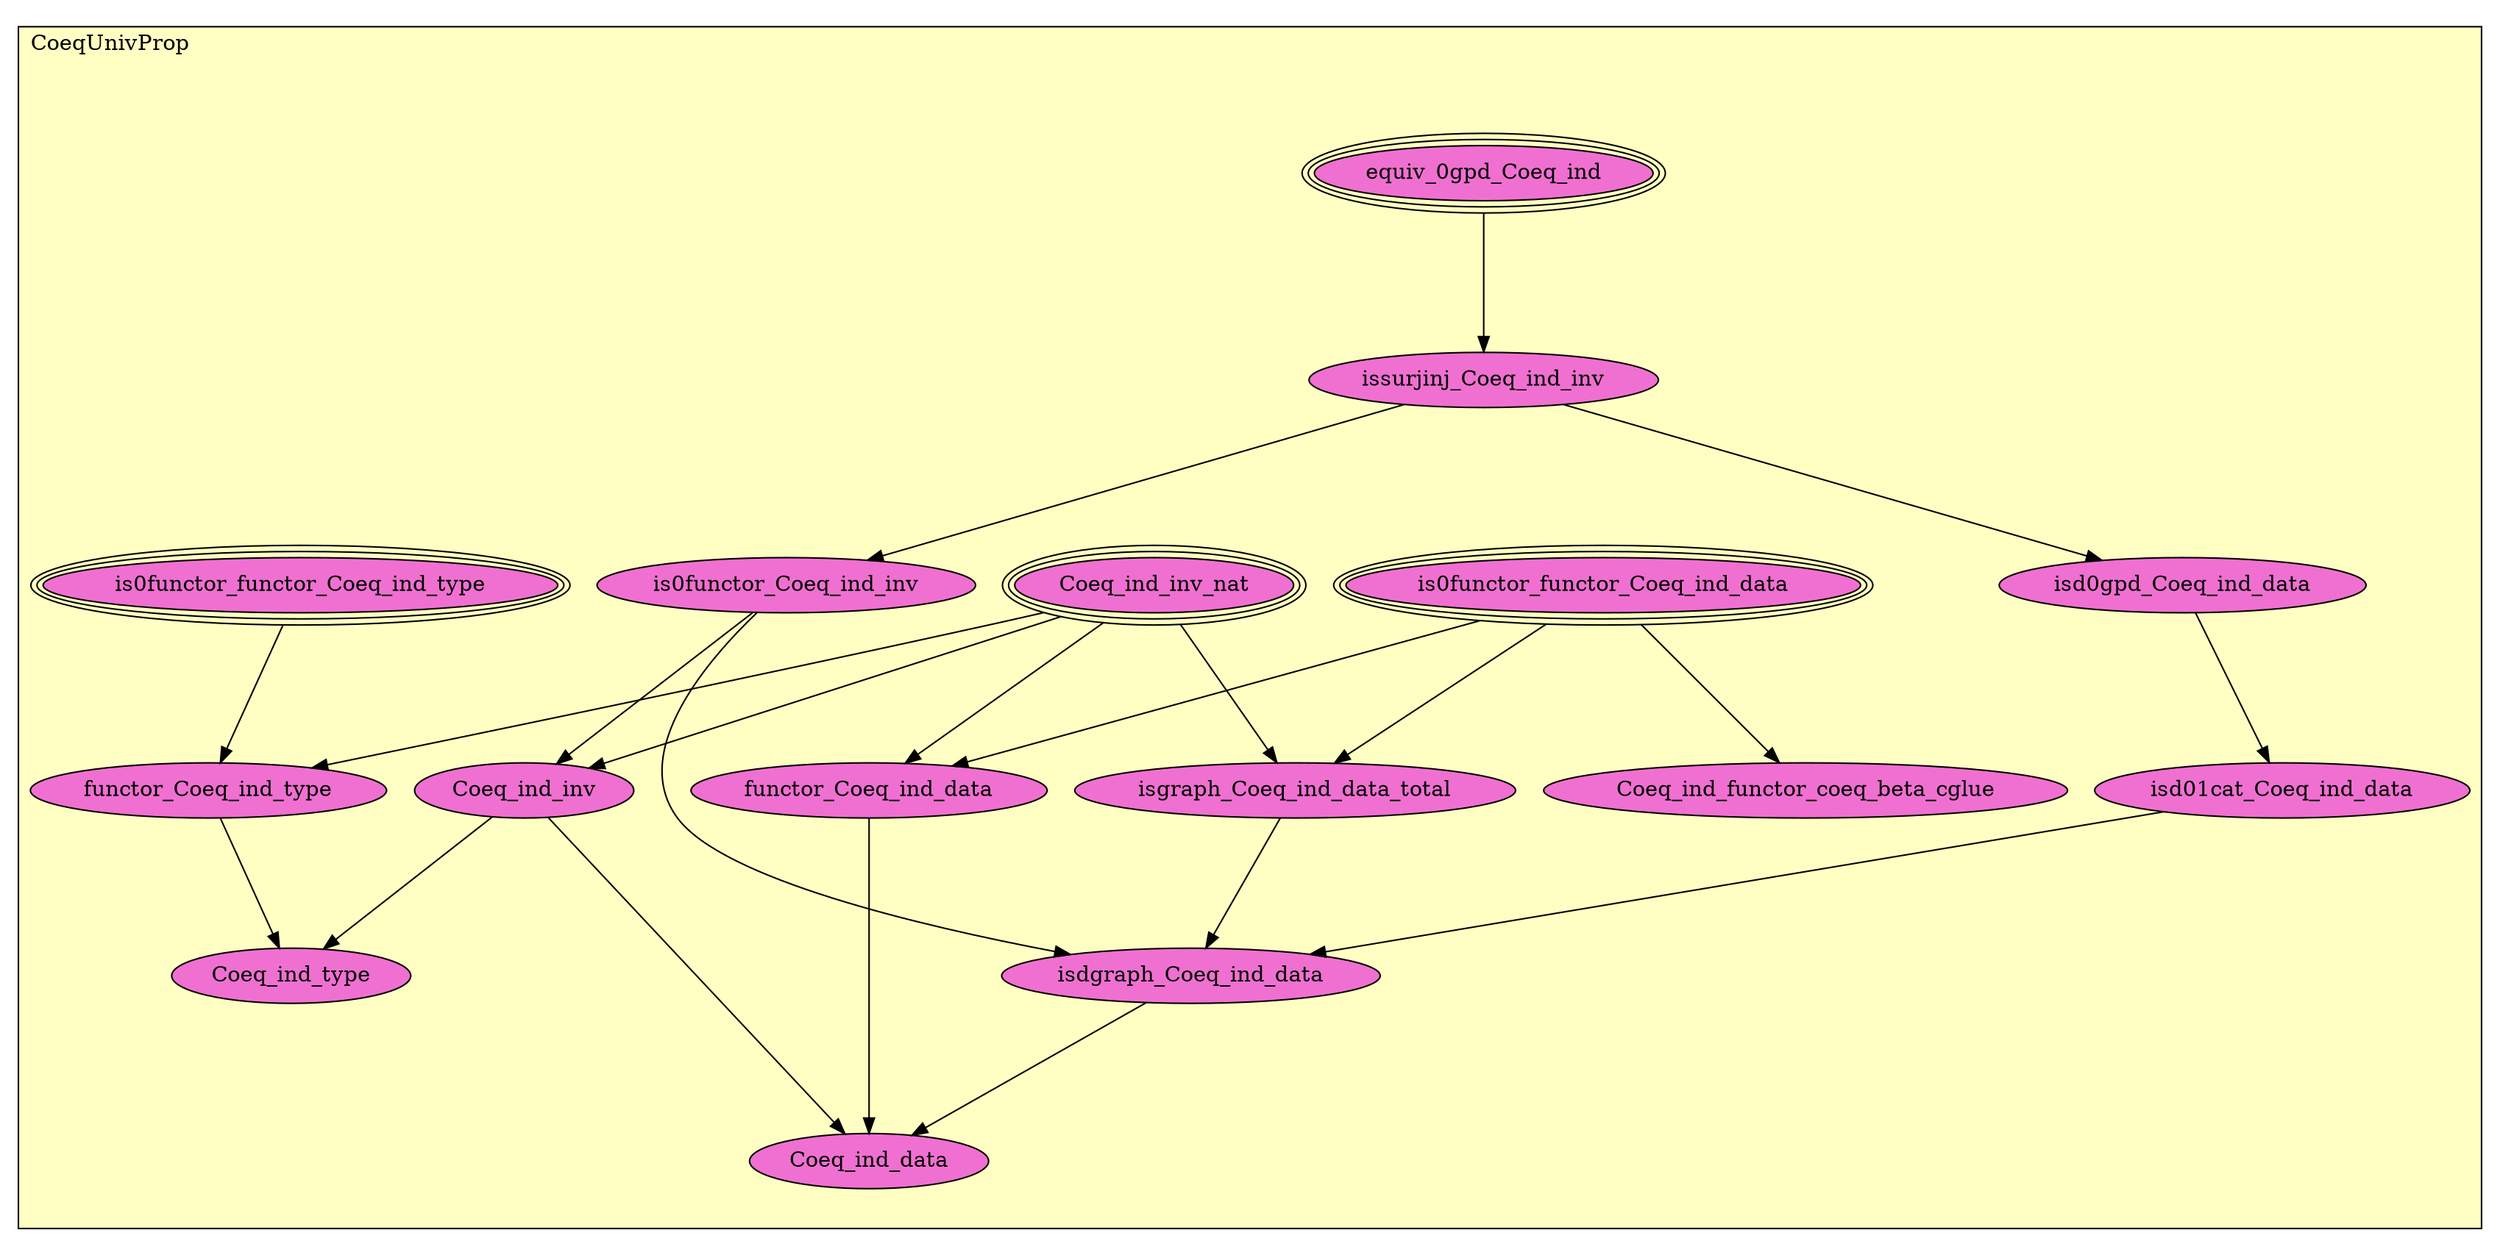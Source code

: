 digraph HoTT_Colimits_CoeqUnivProp {
  graph [ratio=0.5]
  node [style=filled]
CoeqUnivProp_Coeq_ind_inv_nat [label="Coeq_ind_inv_nat", URL=<CoeqUnivProp.html#Coeq_ind_inv_nat>, peripheries=3, fillcolor="#F070D1"] ;
CoeqUnivProp_is0functor_functor_Coeq_ind_type [label="is0functor_functor_Coeq_ind_type", URL=<CoeqUnivProp.html#is0functor_functor_Coeq_ind_type>, peripheries=3, fillcolor="#F070D1"] ;
CoeqUnivProp_functor_Coeq_ind_type [label="functor_Coeq_ind_type", URL=<CoeqUnivProp.html#functor_Coeq_ind_type>, fillcolor="#F070D1"] ;
CoeqUnivProp_is0functor_functor_Coeq_ind_data [label="is0functor_functor_Coeq_ind_data", URL=<CoeqUnivProp.html#is0functor_functor_Coeq_ind_data>, peripheries=3, fillcolor="#F070D1"] ;
CoeqUnivProp_Coeq_ind_functor_coeq_beta_cglue [label="Coeq_ind_functor_coeq_beta_cglue", URL=<CoeqUnivProp.html#Coeq_ind_functor_coeq_beta_cglue>, fillcolor="#F070D1"] ;
CoeqUnivProp_functor_Coeq_ind_data [label="functor_Coeq_ind_data", URL=<CoeqUnivProp.html#functor_Coeq_ind_data>, fillcolor="#F070D1"] ;
CoeqUnivProp_isgraph_Coeq_ind_data_total [label="isgraph_Coeq_ind_data_total", URL=<CoeqUnivProp.html#isgraph_Coeq_ind_data_total>, fillcolor="#F070D1"] ;
CoeqUnivProp_equiv_0gpd_Coeq_ind [label="equiv_0gpd_Coeq_ind", URL=<CoeqUnivProp.html#equiv_0gpd_Coeq_ind>, peripheries=3, fillcolor="#F070D1"] ;
CoeqUnivProp_issurjinj_Coeq_ind_inv [label="issurjinj_Coeq_ind_inv", URL=<CoeqUnivProp.html#issurjinj_Coeq_ind_inv>, fillcolor="#F070D1"] ;
CoeqUnivProp_is0functor_Coeq_ind_inv [label="is0functor_Coeq_ind_inv", URL=<CoeqUnivProp.html#is0functor_Coeq_ind_inv>, fillcolor="#F070D1"] ;
CoeqUnivProp_Coeq_ind_inv [label="Coeq_ind_inv", URL=<CoeqUnivProp.html#Coeq_ind_inv>, fillcolor="#F070D1"] ;
CoeqUnivProp_isd0gpd_Coeq_ind_data [label="isd0gpd_Coeq_ind_data", URL=<CoeqUnivProp.html#isd0gpd_Coeq_ind_data>, fillcolor="#F070D1"] ;
CoeqUnivProp_isd01cat_Coeq_ind_data [label="isd01cat_Coeq_ind_data", URL=<CoeqUnivProp.html#isd01cat_Coeq_ind_data>, fillcolor="#F070D1"] ;
CoeqUnivProp_isdgraph_Coeq_ind_data [label="isdgraph_Coeq_ind_data", URL=<CoeqUnivProp.html#isdgraph_Coeq_ind_data>, fillcolor="#F070D1"] ;
CoeqUnivProp_Coeq_ind_data [label="Coeq_ind_data", URL=<CoeqUnivProp.html#Coeq_ind_data>, fillcolor="#F070D1"] ;
CoeqUnivProp_Coeq_ind_type [label="Coeq_ind_type", URL=<CoeqUnivProp.html#Coeq_ind_type>, fillcolor="#F070D1"] ;
  CoeqUnivProp_Coeq_ind_inv_nat -> CoeqUnivProp_functor_Coeq_ind_type [] ;
  CoeqUnivProp_Coeq_ind_inv_nat -> CoeqUnivProp_functor_Coeq_ind_data [] ;
  CoeqUnivProp_Coeq_ind_inv_nat -> CoeqUnivProp_isgraph_Coeq_ind_data_total [] ;
  CoeqUnivProp_Coeq_ind_inv_nat -> CoeqUnivProp_Coeq_ind_inv [] ;
  CoeqUnivProp_is0functor_functor_Coeq_ind_type -> CoeqUnivProp_functor_Coeq_ind_type [] ;
  CoeqUnivProp_functor_Coeq_ind_type -> CoeqUnivProp_Coeq_ind_type [] ;
  CoeqUnivProp_is0functor_functor_Coeq_ind_data -> CoeqUnivProp_Coeq_ind_functor_coeq_beta_cglue [] ;
  CoeqUnivProp_is0functor_functor_Coeq_ind_data -> CoeqUnivProp_functor_Coeq_ind_data [] ;
  CoeqUnivProp_is0functor_functor_Coeq_ind_data -> CoeqUnivProp_isgraph_Coeq_ind_data_total [] ;
  CoeqUnivProp_functor_Coeq_ind_data -> CoeqUnivProp_Coeq_ind_data [] ;
  CoeqUnivProp_isgraph_Coeq_ind_data_total -> CoeqUnivProp_isdgraph_Coeq_ind_data [] ;
  CoeqUnivProp_equiv_0gpd_Coeq_ind -> CoeqUnivProp_issurjinj_Coeq_ind_inv [] ;
  CoeqUnivProp_issurjinj_Coeq_ind_inv -> CoeqUnivProp_is0functor_Coeq_ind_inv [] ;
  CoeqUnivProp_issurjinj_Coeq_ind_inv -> CoeqUnivProp_isd0gpd_Coeq_ind_data [] ;
  CoeqUnivProp_is0functor_Coeq_ind_inv -> CoeqUnivProp_Coeq_ind_inv [] ;
  CoeqUnivProp_is0functor_Coeq_ind_inv -> CoeqUnivProp_isdgraph_Coeq_ind_data [] ;
  CoeqUnivProp_Coeq_ind_inv -> CoeqUnivProp_Coeq_ind_data [] ;
  CoeqUnivProp_Coeq_ind_inv -> CoeqUnivProp_Coeq_ind_type [] ;
  CoeqUnivProp_isd0gpd_Coeq_ind_data -> CoeqUnivProp_isd01cat_Coeq_ind_data [] ;
  CoeqUnivProp_isd01cat_Coeq_ind_data -> CoeqUnivProp_isdgraph_Coeq_ind_data [] ;
  CoeqUnivProp_isdgraph_Coeq_ind_data -> CoeqUnivProp_Coeq_ind_data [] ;
subgraph cluster_CoeqUnivProp { label="CoeqUnivProp"; fillcolor="#FFFFC3"; labeljust=l; style=filled 
CoeqUnivProp_Coeq_ind_type; CoeqUnivProp_Coeq_ind_data; CoeqUnivProp_isdgraph_Coeq_ind_data; CoeqUnivProp_isd01cat_Coeq_ind_data; CoeqUnivProp_isd0gpd_Coeq_ind_data; CoeqUnivProp_Coeq_ind_inv; CoeqUnivProp_is0functor_Coeq_ind_inv; CoeqUnivProp_issurjinj_Coeq_ind_inv; CoeqUnivProp_equiv_0gpd_Coeq_ind; CoeqUnivProp_isgraph_Coeq_ind_data_total; CoeqUnivProp_functor_Coeq_ind_data; CoeqUnivProp_Coeq_ind_functor_coeq_beta_cglue; CoeqUnivProp_is0functor_functor_Coeq_ind_data; CoeqUnivProp_functor_Coeq_ind_type; CoeqUnivProp_is0functor_functor_Coeq_ind_type; CoeqUnivProp_Coeq_ind_inv_nat; };
} /* END */

